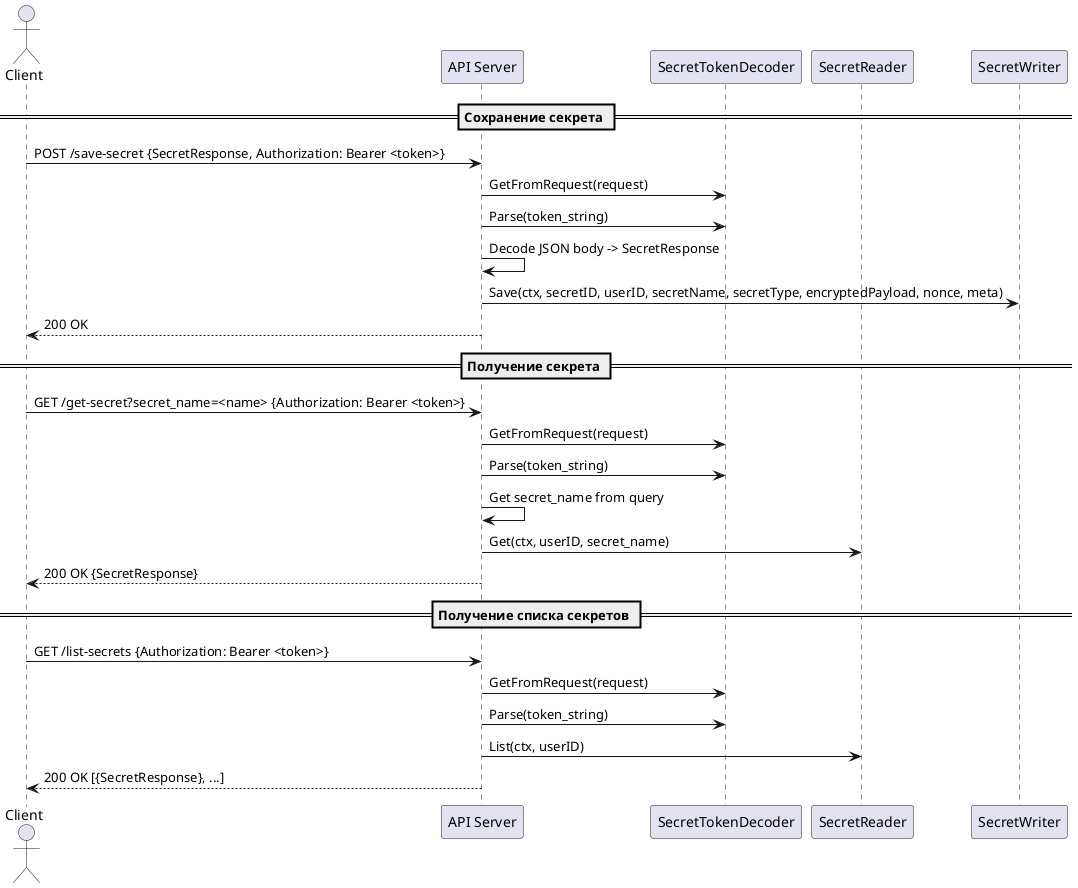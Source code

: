 @startuml
actor Client
participant "API Server" as Server
participant "SecretTokenDecoder" as TokenDecoder
participant "SecretReader" as Reader
participant "SecretWriter" as Writer

== Сохранение секрета ==
Client -> Server: POST /save-secret {SecretResponse, Authorization: Bearer <token>}
Server -> TokenDecoder: GetFromRequest(request)
Server -> TokenDecoder: Parse(token_string)
Server -> Server: Decode JSON body -> SecretResponse
Server -> Writer: Save(ctx, secretID, userID, secretName, secretType, encryptedPayload, nonce, meta)
Server --> Client: 200 OK

== Получение секрета ==
Client -> Server: GET /get-secret?secret_name=<name> {Authorization: Bearer <token>}
Server -> TokenDecoder: GetFromRequest(request)
Server -> TokenDecoder: Parse(token_string)
Server -> Server: Get secret_name from query
Server -> Reader: Get(ctx, userID, secret_name)
Server --> Client: 200 OK {SecretResponse}

== Получение списка секретов ==
Client -> Server: GET /list-secrets {Authorization: Bearer <token>}
Server -> TokenDecoder: GetFromRequest(request)
Server -> TokenDecoder: Parse(token_string)
Server -> Reader: List(ctx, userID)
Server --> Client: 200 OK [{SecretResponse}, ...]
@enduml
